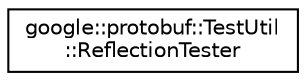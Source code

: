 digraph "类继承关系图"
{
 // LATEX_PDF_SIZE
  edge [fontname="Helvetica",fontsize="10",labelfontname="Helvetica",labelfontsize="10"];
  node [fontname="Helvetica",fontsize="10",shape=record];
  rankdir="LR";
  Node0 [label="google::protobuf::TestUtil\l::ReflectionTester",height=0.2,width=0.4,color="black", fillcolor="white", style="filled",URL="$classgoogle_1_1protobuf_1_1TestUtil_1_1ReflectionTester.html",tooltip=" "];
}
